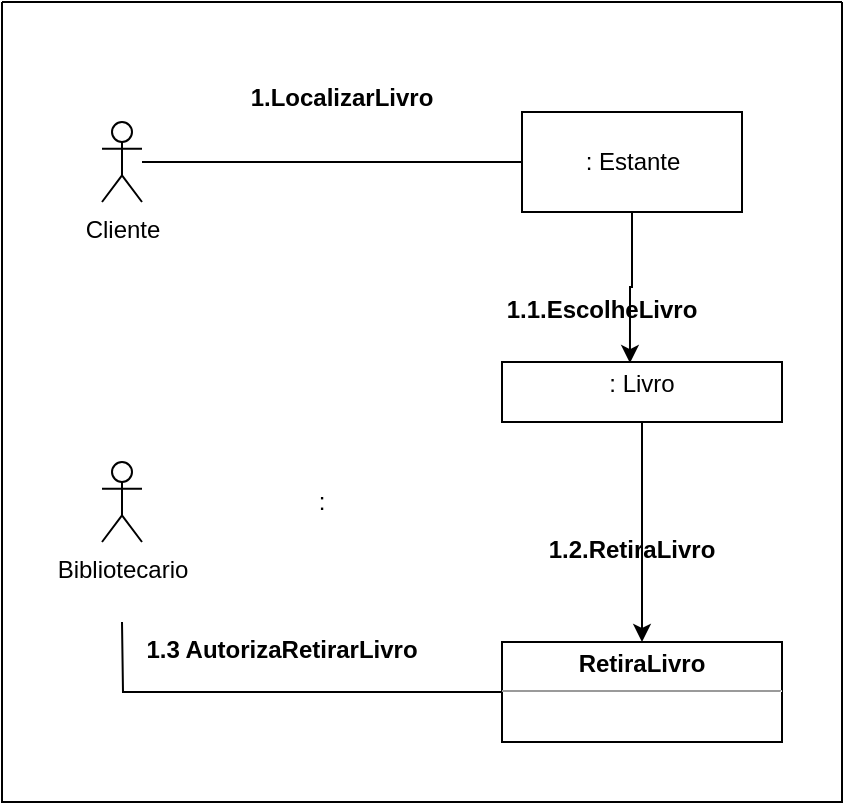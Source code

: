 <mxfile version="15.2.9" type="github">
  <diagram id="w9ZJfXgdsuhHqT-xGxn4" name="Page-1">
    <mxGraphModel dx="935" dy="706" grid="1" gridSize="10" guides="1" tooltips="1" connect="1" arrows="1" fold="1" page="1" pageScale="1" pageWidth="827" pageHeight="1169" math="0" shadow="0">
      <root>
        <mxCell id="0" />
        <mxCell id="1" parent="0" />
        <mxCell id="XIqZtmoIDA_4SpIIIFzx-2" value="&lt;font style=&quot;vertical-align: inherit&quot;&gt;&lt;font style=&quot;vertical-align: inherit&quot;&gt;:&lt;/font&gt;&lt;/font&gt;" style="text;html=1;strokeColor=none;fillColor=none;align=center;verticalAlign=middle;whiteSpace=wrap;rounded=0;" vertex="1" parent="1">
          <mxGeometry x="140" y="260" width="40" height="20" as="geometry" />
        </mxCell>
        <mxCell id="XIqZtmoIDA_4SpIIIFzx-21" style="edgeStyle=orthogonalEdgeStyle;rounded=0;orthogonalLoop=1;jettySize=auto;html=1;entryX=0.457;entryY=0.017;entryDx=0;entryDy=0;entryPerimeter=0;" edge="1" parent="1" source="XIqZtmoIDA_4SpIIIFzx-4" target="XIqZtmoIDA_4SpIIIFzx-5">
          <mxGeometry relative="1" as="geometry" />
        </mxCell>
        <mxCell id="XIqZtmoIDA_4SpIIIFzx-4" value="&lt;font style=&quot;vertical-align: inherit&quot;&gt;&lt;font style=&quot;vertical-align: inherit&quot;&gt;&lt;font style=&quot;vertical-align: inherit&quot;&gt;&lt;font style=&quot;vertical-align: inherit&quot;&gt;: Estante&lt;/font&gt;&lt;/font&gt;&lt;/font&gt;&lt;/font&gt;" style="html=1;" vertex="1" parent="1">
          <mxGeometry x="260" y="75" width="110" height="50" as="geometry" />
        </mxCell>
        <mxCell id="XIqZtmoIDA_4SpIIIFzx-26" style="edgeStyle=orthogonalEdgeStyle;rounded=0;orthogonalLoop=1;jettySize=auto;html=1;" edge="1" parent="1" source="XIqZtmoIDA_4SpIIIFzx-5" target="XIqZtmoIDA_4SpIIIFzx-6">
          <mxGeometry relative="1" as="geometry" />
        </mxCell>
        <mxCell id="XIqZtmoIDA_4SpIIIFzx-5" value="&lt;p style=&quot;margin: 0px ; margin-top: 4px ; text-align: center&quot;&gt;&lt;font style=&quot;vertical-align: inherit&quot;&gt;&lt;font style=&quot;vertical-align: inherit&quot;&gt;&lt;font style=&quot;vertical-align: inherit&quot;&gt;&lt;font style=&quot;vertical-align: inherit&quot;&gt;: Livro&lt;/font&gt;&lt;/font&gt;&lt;/font&gt;&lt;/font&gt;&lt;/p&gt;" style="verticalAlign=top;align=left;overflow=fill;fontSize=12;fontFamily=Helvetica;html=1;" vertex="1" parent="1">
          <mxGeometry x="250" y="200" width="140" height="30" as="geometry" />
        </mxCell>
        <mxCell id="XIqZtmoIDA_4SpIIIFzx-23" style="edgeStyle=orthogonalEdgeStyle;rounded=0;orthogonalLoop=1;jettySize=auto;html=1;startArrow=none;startFill=0;endArrow=none;endFill=0;" edge="1" parent="1" source="XIqZtmoIDA_4SpIIIFzx-6">
          <mxGeometry relative="1" as="geometry">
            <mxPoint x="60" y="330" as="targetPoint" />
          </mxGeometry>
        </mxCell>
        <mxCell id="XIqZtmoIDA_4SpIIIFzx-6" value="&lt;p style=&quot;margin: 0px ; margin-top: 4px ; text-align: center&quot;&gt;&lt;b&gt;&lt;font style=&quot;vertical-align: inherit&quot;&gt;&lt;font style=&quot;vertical-align: inherit&quot;&gt;&lt;font style=&quot;vertical-align: inherit&quot;&gt;&lt;font style=&quot;vertical-align: inherit&quot;&gt;&lt;font style=&quot;vertical-align: inherit&quot;&gt;&lt;font style=&quot;vertical-align: inherit&quot;&gt;RetiraLivro&lt;/font&gt;&lt;/font&gt;&lt;/font&gt;&lt;/font&gt;&lt;/font&gt;&lt;/font&gt;&lt;/b&gt;&lt;/p&gt;&lt;hr size=&quot;1&quot;&gt;&lt;div style=&quot;height: 2px&quot;&gt;&lt;/div&gt;" style="verticalAlign=top;align=left;overflow=fill;fontSize=12;fontFamily=Helvetica;html=1;" vertex="1" parent="1">
          <mxGeometry x="250" y="340" width="140" height="50" as="geometry" />
        </mxCell>
        <mxCell id="XIqZtmoIDA_4SpIIIFzx-8" value="&lt;font style=&quot;vertical-align: inherit&quot;&gt;&lt;font style=&quot;vertical-align: inherit&quot;&gt;Bibliotecario&lt;/font&gt;&lt;/font&gt;" style="shape=umlActor;verticalLabelPosition=bottom;verticalAlign=top;html=1;" vertex="1" parent="1">
          <mxGeometry x="50" y="250" width="20" height="40" as="geometry" />
        </mxCell>
        <mxCell id="XIqZtmoIDA_4SpIIIFzx-15" style="edgeStyle=orthogonalEdgeStyle;rounded=0;orthogonalLoop=1;jettySize=auto;html=1;endArrow=none;endFill=0;" edge="1" parent="1" source="XIqZtmoIDA_4SpIIIFzx-14" target="XIqZtmoIDA_4SpIIIFzx-4">
          <mxGeometry relative="1" as="geometry" />
        </mxCell>
        <mxCell id="XIqZtmoIDA_4SpIIIFzx-14" value="&lt;font style=&quot;vertical-align: inherit&quot;&gt;&lt;font style=&quot;vertical-align: inherit&quot;&gt;&lt;font style=&quot;vertical-align: inherit&quot;&gt;&lt;font style=&quot;vertical-align: inherit&quot;&gt;Cliente&lt;/font&gt;&lt;/font&gt;&lt;/font&gt;&lt;/font&gt;" style="shape=umlActor;verticalLabelPosition=bottom;verticalAlign=top;html=1;" vertex="1" parent="1">
          <mxGeometry x="50" y="80" width="20" height="40" as="geometry" />
        </mxCell>
        <mxCell id="XIqZtmoIDA_4SpIIIFzx-17" value="1.LocalizarLivro" style="text;align=center;fontStyle=1;verticalAlign=middle;spacingLeft=3;spacingRight=3;strokeColor=none;rotatable=0;points=[[0,0.5],[1,0.5]];portConstraint=eastwest;" vertex="1" parent="1">
          <mxGeometry x="130" y="54" width="80" height="26" as="geometry" />
        </mxCell>
        <mxCell id="XIqZtmoIDA_4SpIIIFzx-20" value="1.1.EscolheLivro" style="text;align=center;fontStyle=1;verticalAlign=middle;spacingLeft=3;spacingRight=3;strokeColor=none;rotatable=0;points=[[0,0.5],[1,0.5]];portConstraint=eastwest;" vertex="1" parent="1">
          <mxGeometry x="260" y="160" width="80" height="26" as="geometry" />
        </mxCell>
        <mxCell id="XIqZtmoIDA_4SpIIIFzx-22" value="1.2.RetiraLivro" style="text;align=center;fontStyle=1;verticalAlign=middle;spacingLeft=3;spacingRight=3;strokeColor=none;rotatable=0;points=[[0,0.5],[1,0.5]];portConstraint=eastwest;" vertex="1" parent="1">
          <mxGeometry x="275" y="280" width="80" height="26" as="geometry" />
        </mxCell>
        <mxCell id="XIqZtmoIDA_4SpIIIFzx-25" value="1.3 AutorizaRetirarLivro" style="text;align=center;fontStyle=1;verticalAlign=middle;spacingLeft=3;spacingRight=3;strokeColor=none;rotatable=0;points=[[0,0.5],[1,0.5]];portConstraint=eastwest;" vertex="1" parent="1">
          <mxGeometry x="100" y="330" width="80" height="26" as="geometry" />
        </mxCell>
        <mxCell id="XIqZtmoIDA_4SpIIIFzx-27" value="" style="swimlane;startSize=0;" vertex="1" parent="1">
          <mxGeometry y="20" width="420" height="400" as="geometry" />
        </mxCell>
      </root>
    </mxGraphModel>
  </diagram>
</mxfile>
